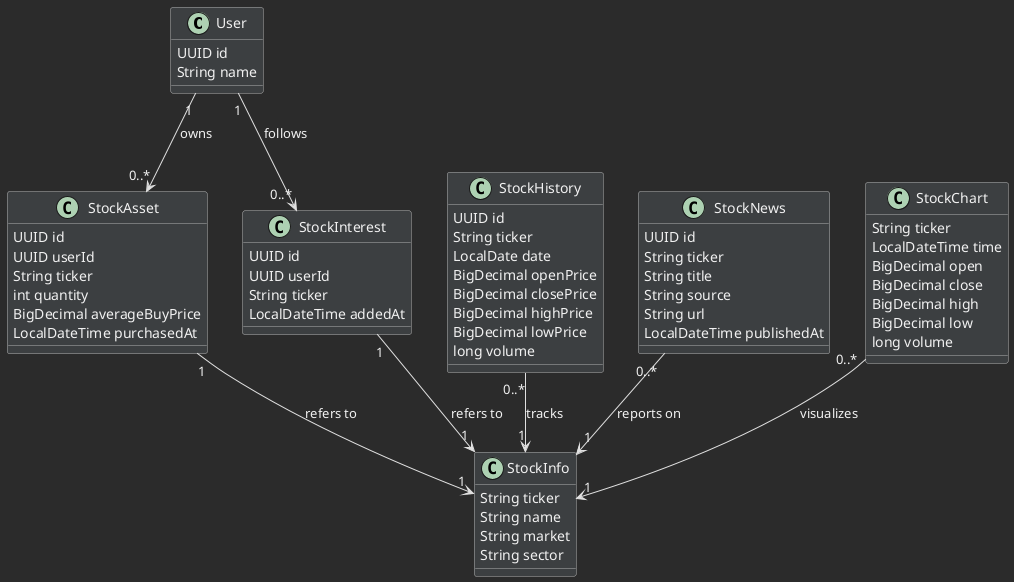 @startuml
skinparam backgroundColor #2b2b2b
skinparam classBackgroundColor #3c3f41
skinparam classBorderColor #b0b0b0
skinparam classFontColor #f0f0f0
skinparam classAttributeFontColor #f0f0f0
skinparam ArrowFontColor #f0f0f0
skinparam classAttributeIconSize 0
skinparam ArrowColor #e0e0e0
skinparam DefaultTextAlignment left

class User {
  UUID id
  String name
}

class StockInfo {
  String ticker
  String name
  String market
  String sector
}

class StockAsset {
  UUID id
  UUID userId
  String ticker
  int quantity
  BigDecimal averageBuyPrice
  LocalDateTime purchasedAt
}

class StockInterest {
  UUID id
  UUID userId
  String ticker
  LocalDateTime addedAt
}

class StockHistory {
  UUID id
  String ticker
  LocalDate date
  BigDecimal openPrice
  BigDecimal closePrice
  BigDecimal highPrice
  BigDecimal lowPrice
  long volume
}

class StockNews {
  UUID id
  String ticker
  String title
  String source
  String url
  LocalDateTime publishedAt
}

class StockChart {
  String ticker
  LocalDateTime time
  BigDecimal open
  BigDecimal close
  BigDecimal high
  BigDecimal low
  long volume
}

' 관계 정의
User "1" --> "0..*" StockAsset : owns
User "1" --> "0..*" StockInterest : follows
StockAsset "1" --> "1" StockInfo : refers to
StockInterest "1" --> "1" StockInfo : refers to
StockHistory "0..*" --> "1" StockInfo : tracks
StockNews "0..*" --> "1" StockInfo : reports on
StockChart "0..*" --> "1" StockInfo : visualizes

@enduml
